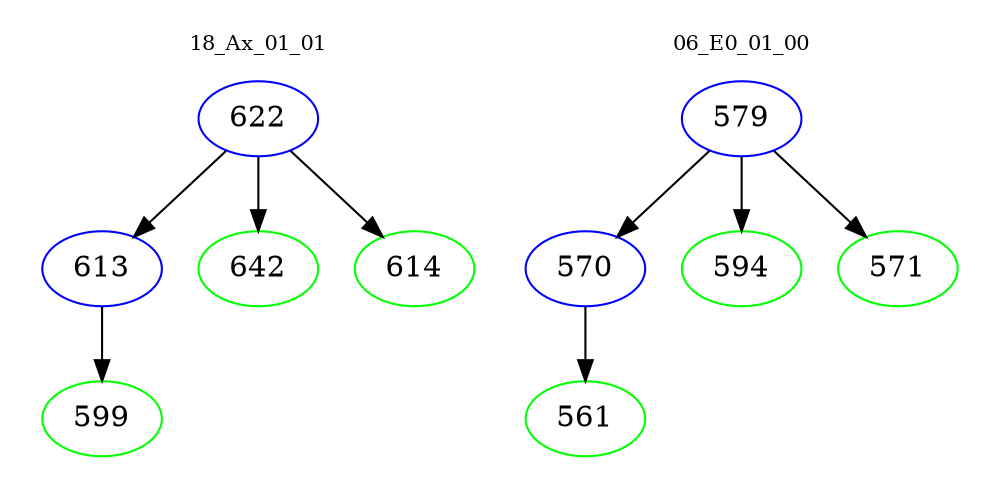 digraph{
subgraph cluster_0 {
color = white
label = "18_Ax_01_01";
fontsize=10;
T0_622 [label="622", color="blue"]
T0_622 -> T0_613 [color="black"]
T0_613 [label="613", color="blue"]
T0_613 -> T0_599 [color="black"]
T0_599 [label="599", color="green"]
T0_622 -> T0_642 [color="black"]
T0_642 [label="642", color="green"]
T0_622 -> T0_614 [color="black"]
T0_614 [label="614", color="green"]
}
subgraph cluster_1 {
color = white
label = "06_E0_01_00";
fontsize=10;
T1_579 [label="579", color="blue"]
T1_579 -> T1_570 [color="black"]
T1_570 [label="570", color="blue"]
T1_570 -> T1_561 [color="black"]
T1_561 [label="561", color="green"]
T1_579 -> T1_594 [color="black"]
T1_594 [label="594", color="green"]
T1_579 -> T1_571 [color="black"]
T1_571 [label="571", color="green"]
}
}
